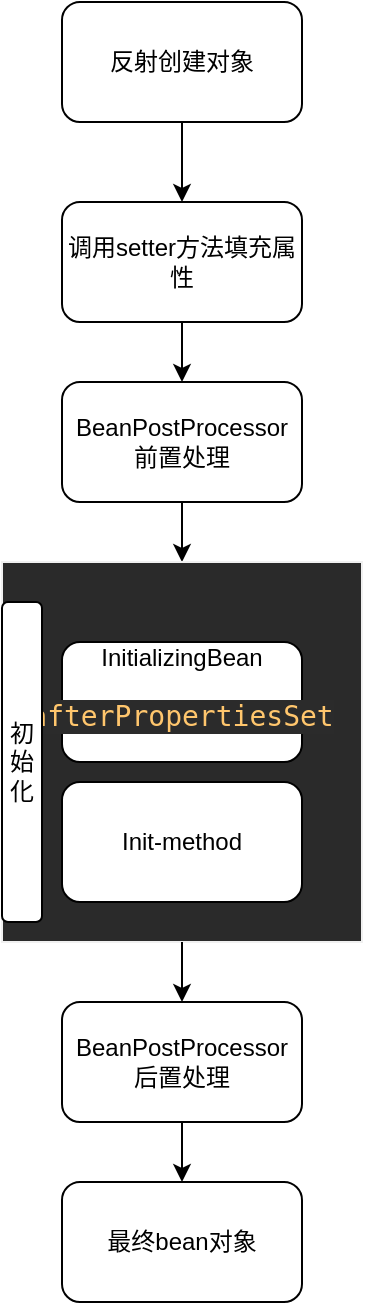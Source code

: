 <mxfile>
    <diagram id="_MlW8Sli-5hXerSVaEVc" name="第 1 页">
        <mxGraphModel dx="1374" dy="749" grid="1" gridSize="10" guides="1" tooltips="1" connect="1" arrows="1" fold="1" page="1" pageScale="1" pageWidth="827" pageHeight="1169" math="0" shadow="0">
            <root>
                <mxCell id="0"/>
                <mxCell id="1" parent="0"/>
                <mxCell id="17" style="edgeStyle=none;html=1;entryX=0.5;entryY=0;entryDx=0;entryDy=0;" edge="1" parent="1" source="5" target="10">
                    <mxGeometry relative="1" as="geometry"/>
                </mxCell>
                <mxCell id="5" value="反射创建对象" style="rounded=1;whiteSpace=wrap;html=1;" vertex="1" parent="1">
                    <mxGeometry x="370" y="40" width="120" height="60" as="geometry"/>
                </mxCell>
                <mxCell id="21" style="edgeStyle=none;html=1;" edge="1" parent="1" source="6" target="12">
                    <mxGeometry relative="1" as="geometry"/>
                </mxCell>
                <mxCell id="6" value="BeanPostProcessor前置处理" style="rounded=1;whiteSpace=wrap;html=1;" vertex="1" parent="1">
                    <mxGeometry x="370" y="230" width="120" height="60" as="geometry"/>
                </mxCell>
                <mxCell id="18" style="edgeStyle=none;html=1;entryX=0.5;entryY=0;entryDx=0;entryDy=0;" edge="1" parent="1" source="10" target="6">
                    <mxGeometry relative="1" as="geometry"/>
                </mxCell>
                <mxCell id="10" value="调用setter方法填充属性" style="rounded=1;whiteSpace=wrap;html=1;" vertex="1" parent="1">
                    <mxGeometry x="370" y="140" width="120" height="60" as="geometry"/>
                </mxCell>
                <mxCell id="25" value="" style="edgeStyle=none;html=1;" edge="1" parent="1" source="11" target="24">
                    <mxGeometry relative="1" as="geometry"/>
                </mxCell>
                <mxCell id="11" value="BeanPostProcessor后置处理" style="rounded=1;whiteSpace=wrap;html=1;" vertex="1" parent="1">
                    <mxGeometry x="370" y="540" width="120" height="60" as="geometry"/>
                </mxCell>
                <mxCell id="14" value="" style="group" vertex="1" connectable="0" parent="1">
                    <mxGeometry x="340" y="320" width="180" height="190" as="geometry"/>
                </mxCell>
                <mxCell id="12" value="" style="rounded=0;whiteSpace=wrap;html=1;fontFamily=Helvetica;fontSize=12;fontColor=rgb(240, 240, 240);align=left;strokeColor=rgb(240, 240, 240);fillColor=rgb(42, 42, 42);" vertex="1" parent="14">
                    <mxGeometry width="180" height="190" as="geometry"/>
                </mxCell>
                <mxCell id="7" value="InitializingBean&lt;br&gt;&lt;div style=&quot;background-color: #2b2b2b ; color: #a9b7c6 ; font-family: &amp;#34;droid sans mono&amp;#34; , monospace ; font-size: 10.5pt&quot;&gt;&lt;pre&gt;&lt;span style=&quot;color: #ffc66d&quot;&gt;afterPropertiesSet&lt;/span&gt;&lt;/pre&gt;&lt;/div&gt;" style="rounded=1;whiteSpace=wrap;html=1;" vertex="1" parent="14">
                    <mxGeometry x="30" y="40" width="120" height="60" as="geometry"/>
                </mxCell>
                <mxCell id="8" value="Init-method" style="rounded=1;whiteSpace=wrap;html=1;" vertex="1" parent="14">
                    <mxGeometry x="30" y="110" width="120" height="60" as="geometry"/>
                </mxCell>
                <mxCell id="15" value="初始化" style="rounded=1;whiteSpace=wrap;html=1;" vertex="1" parent="14">
                    <mxGeometry y="20" width="20" height="160" as="geometry"/>
                </mxCell>
                <mxCell id="20" style="edgeStyle=none;html=1;entryX=0.5;entryY=0;entryDx=0;entryDy=0;" edge="1" parent="1" source="12" target="11">
                    <mxGeometry relative="1" as="geometry"/>
                </mxCell>
                <mxCell id="24" value="最终bean对象" style="rounded=1;whiteSpace=wrap;html=1;" vertex="1" parent="1">
                    <mxGeometry x="370" y="630" width="120" height="60" as="geometry"/>
                </mxCell>
            </root>
        </mxGraphModel>
    </diagram>
</mxfile>